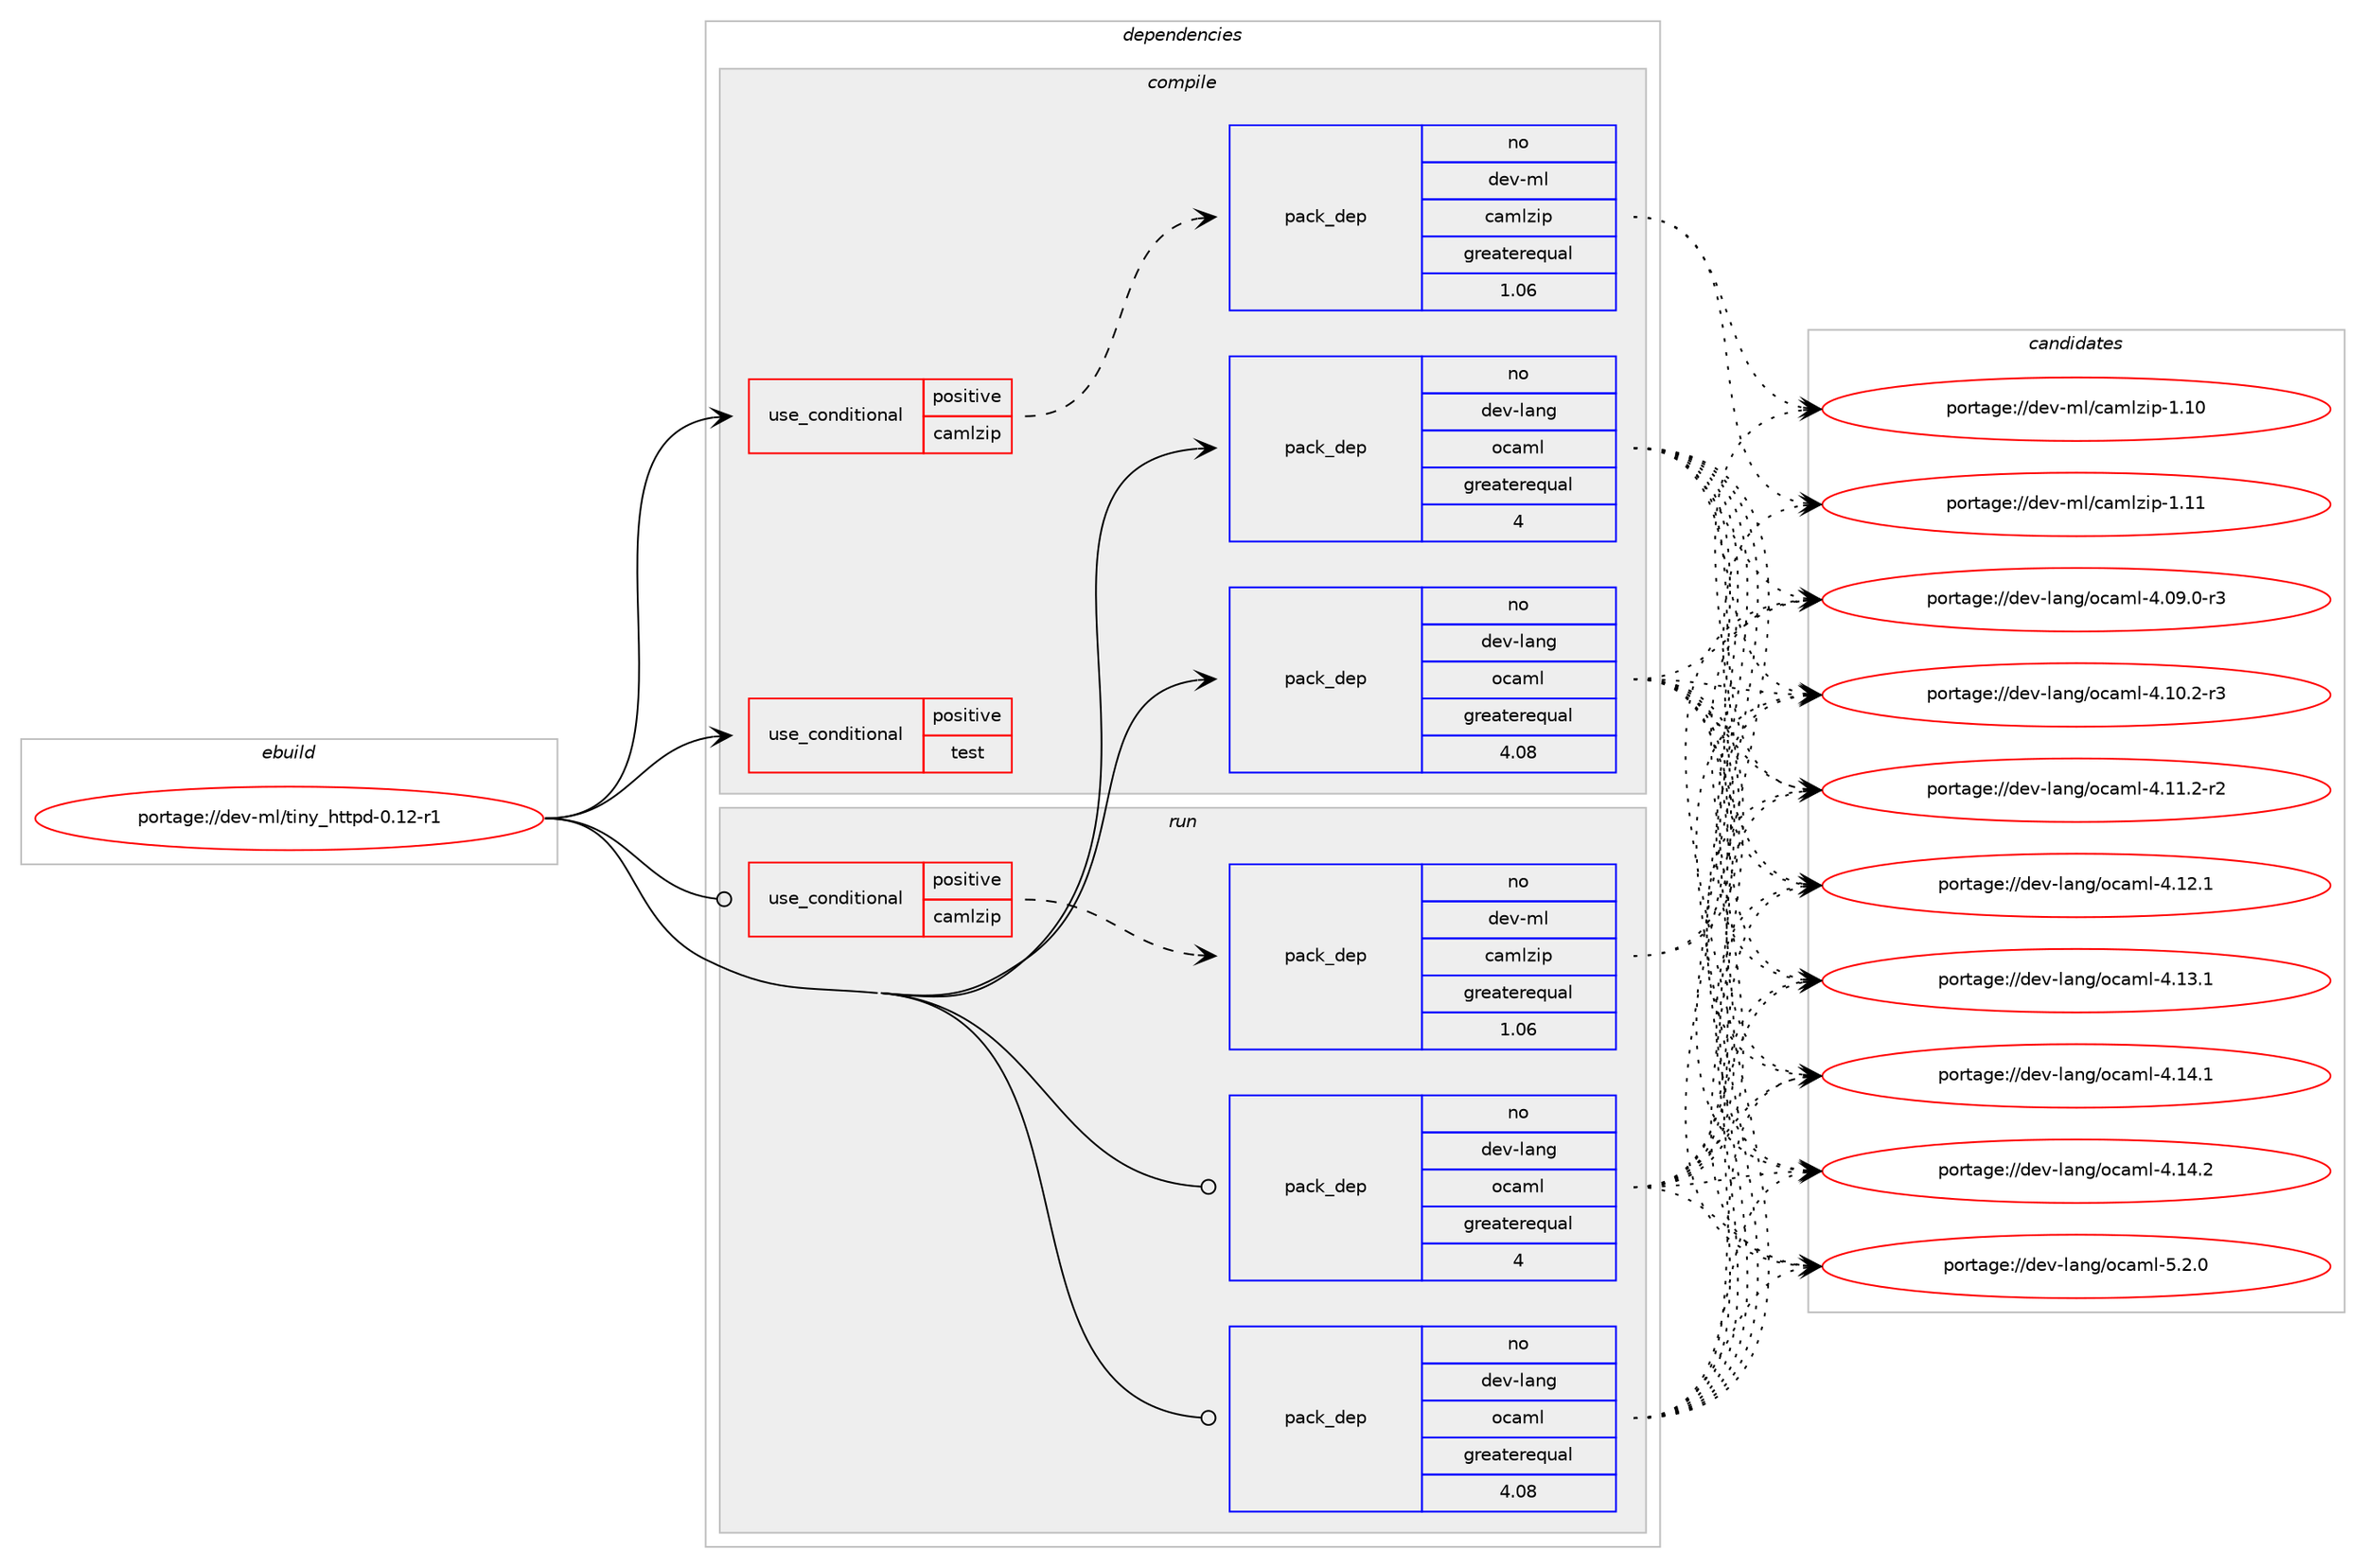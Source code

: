 digraph prolog {

# *************
# Graph options
# *************

newrank=true;
concentrate=true;
compound=true;
graph [rankdir=LR,fontname=Helvetica,fontsize=10,ranksep=1.5];#, ranksep=2.5, nodesep=0.2];
edge  [arrowhead=vee];
node  [fontname=Helvetica,fontsize=10];

# **********
# The ebuild
# **********

subgraph cluster_leftcol {
color=gray;
rank=same;
label=<<i>ebuild</i>>;
id [label="portage://dev-ml/tiny_httpd-0.12-r1", color=red, width=4, href="../dev-ml/tiny_httpd-0.12-r1.svg"];
}

# ****************
# The dependencies
# ****************

subgraph cluster_midcol {
color=gray;
label=<<i>dependencies</i>>;
subgraph cluster_compile {
fillcolor="#eeeeee";
style=filled;
label=<<i>compile</i>>;
subgraph cond28874 {
dependency62781 [label=<<TABLE BORDER="0" CELLBORDER="1" CELLSPACING="0" CELLPADDING="4"><TR><TD ROWSPAN="3" CELLPADDING="10">use_conditional</TD></TR><TR><TD>positive</TD></TR><TR><TD>camlzip</TD></TR></TABLE>>, shape=none, color=red];
subgraph pack32741 {
dependency62782 [label=<<TABLE BORDER="0" CELLBORDER="1" CELLSPACING="0" CELLPADDING="4" WIDTH="220"><TR><TD ROWSPAN="6" CELLPADDING="30">pack_dep</TD></TR><TR><TD WIDTH="110">no</TD></TR><TR><TD>dev-ml</TD></TR><TR><TD>camlzip</TD></TR><TR><TD>greaterequal</TD></TR><TR><TD>1.06</TD></TR></TABLE>>, shape=none, color=blue];
}
dependency62781:e -> dependency62782:w [weight=20,style="dashed",arrowhead="vee"];
}
id:e -> dependency62781:w [weight=20,style="solid",arrowhead="vee"];
subgraph cond28875 {
dependency62783 [label=<<TABLE BORDER="0" CELLBORDER="1" CELLSPACING="0" CELLPADDING="4"><TR><TD ROWSPAN="3" CELLPADDING="10">use_conditional</TD></TR><TR><TD>positive</TD></TR><TR><TD>test</TD></TR></TABLE>>, shape=none, color=red];
# *** BEGIN UNKNOWN DEPENDENCY TYPE (TODO) ***
# dependency62783 -> package_dependency(portage://dev-ml/tiny_httpd-0.12-r1,install,no,dev-ml,qtest,none,[,,],[],[])
# *** END UNKNOWN DEPENDENCY TYPE (TODO) ***

# *** BEGIN UNKNOWN DEPENDENCY TYPE (TODO) ***
# dependency62783 -> package_dependency(portage://dev-ml/tiny_httpd-0.12-r1,install,no,dev-ml,ounit2,none,[,,],[],[])
# *** END UNKNOWN DEPENDENCY TYPE (TODO) ***

# *** BEGIN UNKNOWN DEPENDENCY TYPE (TODO) ***
# dependency62783 -> package_dependency(portage://dev-ml/tiny_httpd-0.12-r1,install,no,dev-ml,ptime,none,[,,],[],[])
# *** END UNKNOWN DEPENDENCY TYPE (TODO) ***

# *** BEGIN UNKNOWN DEPENDENCY TYPE (TODO) ***
# dependency62783 -> package_dependency(portage://dev-ml/tiny_httpd-0.12-r1,install,no,dev-ml,qcheck,none,[,,],[],[])
# *** END UNKNOWN DEPENDENCY TYPE (TODO) ***

# *** BEGIN UNKNOWN DEPENDENCY TYPE (TODO) ***
# dependency62783 -> package_dependency(portage://dev-ml/tiny_httpd-0.12-r1,install,no,net-misc,curl,none,[,,],[],[])
# *** END UNKNOWN DEPENDENCY TYPE (TODO) ***

}
id:e -> dependency62783:w [weight=20,style="solid",arrowhead="vee"];
subgraph pack32742 {
dependency62784 [label=<<TABLE BORDER="0" CELLBORDER="1" CELLSPACING="0" CELLPADDING="4" WIDTH="220"><TR><TD ROWSPAN="6" CELLPADDING="30">pack_dep</TD></TR><TR><TD WIDTH="110">no</TD></TR><TR><TD>dev-lang</TD></TR><TR><TD>ocaml</TD></TR><TR><TD>greaterequal</TD></TR><TR><TD>4</TD></TR></TABLE>>, shape=none, color=blue];
}
id:e -> dependency62784:w [weight=20,style="solid",arrowhead="vee"];
subgraph pack32743 {
dependency62785 [label=<<TABLE BORDER="0" CELLBORDER="1" CELLSPACING="0" CELLPADDING="4" WIDTH="220"><TR><TD ROWSPAN="6" CELLPADDING="30">pack_dep</TD></TR><TR><TD WIDTH="110">no</TD></TR><TR><TD>dev-lang</TD></TR><TR><TD>ocaml</TD></TR><TR><TD>greaterequal</TD></TR><TR><TD>4.08</TD></TR></TABLE>>, shape=none, color=blue];
}
id:e -> dependency62785:w [weight=20,style="solid",arrowhead="vee"];
# *** BEGIN UNKNOWN DEPENDENCY TYPE (TODO) ***
# id -> package_dependency(portage://dev-ml/tiny_httpd-0.12-r1,install,no,dev-ml,dune,none,[,,],any_same_slot,[])
# *** END UNKNOWN DEPENDENCY TYPE (TODO) ***

# *** BEGIN UNKNOWN DEPENDENCY TYPE (TODO) ***
# id -> package_dependency(portage://dev-ml/tiny_httpd-0.12-r1,install,no,dev-ml,result,none,[,,],any_same_slot,[])
# *** END UNKNOWN DEPENDENCY TYPE (TODO) ***

}
subgraph cluster_compileandrun {
fillcolor="#eeeeee";
style=filled;
label=<<i>compile and run</i>>;
}
subgraph cluster_run {
fillcolor="#eeeeee";
style=filled;
label=<<i>run</i>>;
subgraph cond28876 {
dependency62786 [label=<<TABLE BORDER="0" CELLBORDER="1" CELLSPACING="0" CELLPADDING="4"><TR><TD ROWSPAN="3" CELLPADDING="10">use_conditional</TD></TR><TR><TD>positive</TD></TR><TR><TD>camlzip</TD></TR></TABLE>>, shape=none, color=red];
subgraph pack32744 {
dependency62787 [label=<<TABLE BORDER="0" CELLBORDER="1" CELLSPACING="0" CELLPADDING="4" WIDTH="220"><TR><TD ROWSPAN="6" CELLPADDING="30">pack_dep</TD></TR><TR><TD WIDTH="110">no</TD></TR><TR><TD>dev-ml</TD></TR><TR><TD>camlzip</TD></TR><TR><TD>greaterequal</TD></TR><TR><TD>1.06</TD></TR></TABLE>>, shape=none, color=blue];
}
dependency62786:e -> dependency62787:w [weight=20,style="dashed",arrowhead="vee"];
}
id:e -> dependency62786:w [weight=20,style="solid",arrowhead="odot"];
subgraph pack32745 {
dependency62788 [label=<<TABLE BORDER="0" CELLBORDER="1" CELLSPACING="0" CELLPADDING="4" WIDTH="220"><TR><TD ROWSPAN="6" CELLPADDING="30">pack_dep</TD></TR><TR><TD WIDTH="110">no</TD></TR><TR><TD>dev-lang</TD></TR><TR><TD>ocaml</TD></TR><TR><TD>greaterequal</TD></TR><TR><TD>4</TD></TR></TABLE>>, shape=none, color=blue];
}
id:e -> dependency62788:w [weight=20,style="solid",arrowhead="odot"];
subgraph pack32746 {
dependency62789 [label=<<TABLE BORDER="0" CELLBORDER="1" CELLSPACING="0" CELLPADDING="4" WIDTH="220"><TR><TD ROWSPAN="6" CELLPADDING="30">pack_dep</TD></TR><TR><TD WIDTH="110">no</TD></TR><TR><TD>dev-lang</TD></TR><TR><TD>ocaml</TD></TR><TR><TD>greaterequal</TD></TR><TR><TD>4.08</TD></TR></TABLE>>, shape=none, color=blue];
}
id:e -> dependency62789:w [weight=20,style="solid",arrowhead="odot"];
# *** BEGIN UNKNOWN DEPENDENCY TYPE (TODO) ***
# id -> package_dependency(portage://dev-ml/tiny_httpd-0.12-r1,run,no,dev-ml,dune,none,[,,],any_same_slot,[])
# *** END UNKNOWN DEPENDENCY TYPE (TODO) ***

# *** BEGIN UNKNOWN DEPENDENCY TYPE (TODO) ***
# id -> package_dependency(portage://dev-ml/tiny_httpd-0.12-r1,run,no,dev-ml,result,none,[,,],any_same_slot,[])
# *** END UNKNOWN DEPENDENCY TYPE (TODO) ***

}
}

# **************
# The candidates
# **************

subgraph cluster_choices {
rank=same;
color=gray;
label=<<i>candidates</i>>;

subgraph choice32741 {
color=black;
nodesep=1;
choice100101118451091084799971091081221051124549464948 [label="portage://dev-ml/camlzip-1.10", color=red, width=4,href="../dev-ml/camlzip-1.10.svg"];
choice100101118451091084799971091081221051124549464949 [label="portage://dev-ml/camlzip-1.11", color=red, width=4,href="../dev-ml/camlzip-1.11.svg"];
dependency62782:e -> choice100101118451091084799971091081221051124549464948:w [style=dotted,weight="100"];
dependency62782:e -> choice100101118451091084799971091081221051124549464949:w [style=dotted,weight="100"];
}
subgraph choice32742 {
color=black;
nodesep=1;
choice1001011184510897110103471119997109108455246485746484511451 [label="portage://dev-lang/ocaml-4.09.0-r3", color=red, width=4,href="../dev-lang/ocaml-4.09.0-r3.svg"];
choice1001011184510897110103471119997109108455246494846504511451 [label="portage://dev-lang/ocaml-4.10.2-r3", color=red, width=4,href="../dev-lang/ocaml-4.10.2-r3.svg"];
choice1001011184510897110103471119997109108455246494946504511450 [label="portage://dev-lang/ocaml-4.11.2-r2", color=red, width=4,href="../dev-lang/ocaml-4.11.2-r2.svg"];
choice100101118451089711010347111999710910845524649504649 [label="portage://dev-lang/ocaml-4.12.1", color=red, width=4,href="../dev-lang/ocaml-4.12.1.svg"];
choice100101118451089711010347111999710910845524649514649 [label="portage://dev-lang/ocaml-4.13.1", color=red, width=4,href="../dev-lang/ocaml-4.13.1.svg"];
choice100101118451089711010347111999710910845524649524649 [label="portage://dev-lang/ocaml-4.14.1", color=red, width=4,href="../dev-lang/ocaml-4.14.1.svg"];
choice100101118451089711010347111999710910845524649524650 [label="portage://dev-lang/ocaml-4.14.2", color=red, width=4,href="../dev-lang/ocaml-4.14.2.svg"];
choice1001011184510897110103471119997109108455346504648 [label="portage://dev-lang/ocaml-5.2.0", color=red, width=4,href="../dev-lang/ocaml-5.2.0.svg"];
dependency62784:e -> choice1001011184510897110103471119997109108455246485746484511451:w [style=dotted,weight="100"];
dependency62784:e -> choice1001011184510897110103471119997109108455246494846504511451:w [style=dotted,weight="100"];
dependency62784:e -> choice1001011184510897110103471119997109108455246494946504511450:w [style=dotted,weight="100"];
dependency62784:e -> choice100101118451089711010347111999710910845524649504649:w [style=dotted,weight="100"];
dependency62784:e -> choice100101118451089711010347111999710910845524649514649:w [style=dotted,weight="100"];
dependency62784:e -> choice100101118451089711010347111999710910845524649524649:w [style=dotted,weight="100"];
dependency62784:e -> choice100101118451089711010347111999710910845524649524650:w [style=dotted,weight="100"];
dependency62784:e -> choice1001011184510897110103471119997109108455346504648:w [style=dotted,weight="100"];
}
subgraph choice32743 {
color=black;
nodesep=1;
choice1001011184510897110103471119997109108455246485746484511451 [label="portage://dev-lang/ocaml-4.09.0-r3", color=red, width=4,href="../dev-lang/ocaml-4.09.0-r3.svg"];
choice1001011184510897110103471119997109108455246494846504511451 [label="portage://dev-lang/ocaml-4.10.2-r3", color=red, width=4,href="../dev-lang/ocaml-4.10.2-r3.svg"];
choice1001011184510897110103471119997109108455246494946504511450 [label="portage://dev-lang/ocaml-4.11.2-r2", color=red, width=4,href="../dev-lang/ocaml-4.11.2-r2.svg"];
choice100101118451089711010347111999710910845524649504649 [label="portage://dev-lang/ocaml-4.12.1", color=red, width=4,href="../dev-lang/ocaml-4.12.1.svg"];
choice100101118451089711010347111999710910845524649514649 [label="portage://dev-lang/ocaml-4.13.1", color=red, width=4,href="../dev-lang/ocaml-4.13.1.svg"];
choice100101118451089711010347111999710910845524649524649 [label="portage://dev-lang/ocaml-4.14.1", color=red, width=4,href="../dev-lang/ocaml-4.14.1.svg"];
choice100101118451089711010347111999710910845524649524650 [label="portage://dev-lang/ocaml-4.14.2", color=red, width=4,href="../dev-lang/ocaml-4.14.2.svg"];
choice1001011184510897110103471119997109108455346504648 [label="portage://dev-lang/ocaml-5.2.0", color=red, width=4,href="../dev-lang/ocaml-5.2.0.svg"];
dependency62785:e -> choice1001011184510897110103471119997109108455246485746484511451:w [style=dotted,weight="100"];
dependency62785:e -> choice1001011184510897110103471119997109108455246494846504511451:w [style=dotted,weight="100"];
dependency62785:e -> choice1001011184510897110103471119997109108455246494946504511450:w [style=dotted,weight="100"];
dependency62785:e -> choice100101118451089711010347111999710910845524649504649:w [style=dotted,weight="100"];
dependency62785:e -> choice100101118451089711010347111999710910845524649514649:w [style=dotted,weight="100"];
dependency62785:e -> choice100101118451089711010347111999710910845524649524649:w [style=dotted,weight="100"];
dependency62785:e -> choice100101118451089711010347111999710910845524649524650:w [style=dotted,weight="100"];
dependency62785:e -> choice1001011184510897110103471119997109108455346504648:w [style=dotted,weight="100"];
}
subgraph choice32744 {
color=black;
nodesep=1;
choice100101118451091084799971091081221051124549464948 [label="portage://dev-ml/camlzip-1.10", color=red, width=4,href="../dev-ml/camlzip-1.10.svg"];
choice100101118451091084799971091081221051124549464949 [label="portage://dev-ml/camlzip-1.11", color=red, width=4,href="../dev-ml/camlzip-1.11.svg"];
dependency62787:e -> choice100101118451091084799971091081221051124549464948:w [style=dotted,weight="100"];
dependency62787:e -> choice100101118451091084799971091081221051124549464949:w [style=dotted,weight="100"];
}
subgraph choice32745 {
color=black;
nodesep=1;
choice1001011184510897110103471119997109108455246485746484511451 [label="portage://dev-lang/ocaml-4.09.0-r3", color=red, width=4,href="../dev-lang/ocaml-4.09.0-r3.svg"];
choice1001011184510897110103471119997109108455246494846504511451 [label="portage://dev-lang/ocaml-4.10.2-r3", color=red, width=4,href="../dev-lang/ocaml-4.10.2-r3.svg"];
choice1001011184510897110103471119997109108455246494946504511450 [label="portage://dev-lang/ocaml-4.11.2-r2", color=red, width=4,href="../dev-lang/ocaml-4.11.2-r2.svg"];
choice100101118451089711010347111999710910845524649504649 [label="portage://dev-lang/ocaml-4.12.1", color=red, width=4,href="../dev-lang/ocaml-4.12.1.svg"];
choice100101118451089711010347111999710910845524649514649 [label="portage://dev-lang/ocaml-4.13.1", color=red, width=4,href="../dev-lang/ocaml-4.13.1.svg"];
choice100101118451089711010347111999710910845524649524649 [label="portage://dev-lang/ocaml-4.14.1", color=red, width=4,href="../dev-lang/ocaml-4.14.1.svg"];
choice100101118451089711010347111999710910845524649524650 [label="portage://dev-lang/ocaml-4.14.2", color=red, width=4,href="../dev-lang/ocaml-4.14.2.svg"];
choice1001011184510897110103471119997109108455346504648 [label="portage://dev-lang/ocaml-5.2.0", color=red, width=4,href="../dev-lang/ocaml-5.2.0.svg"];
dependency62788:e -> choice1001011184510897110103471119997109108455246485746484511451:w [style=dotted,weight="100"];
dependency62788:e -> choice1001011184510897110103471119997109108455246494846504511451:w [style=dotted,weight="100"];
dependency62788:e -> choice1001011184510897110103471119997109108455246494946504511450:w [style=dotted,weight="100"];
dependency62788:e -> choice100101118451089711010347111999710910845524649504649:w [style=dotted,weight="100"];
dependency62788:e -> choice100101118451089711010347111999710910845524649514649:w [style=dotted,weight="100"];
dependency62788:e -> choice100101118451089711010347111999710910845524649524649:w [style=dotted,weight="100"];
dependency62788:e -> choice100101118451089711010347111999710910845524649524650:w [style=dotted,weight="100"];
dependency62788:e -> choice1001011184510897110103471119997109108455346504648:w [style=dotted,weight="100"];
}
subgraph choice32746 {
color=black;
nodesep=1;
choice1001011184510897110103471119997109108455246485746484511451 [label="portage://dev-lang/ocaml-4.09.0-r3", color=red, width=4,href="../dev-lang/ocaml-4.09.0-r3.svg"];
choice1001011184510897110103471119997109108455246494846504511451 [label="portage://dev-lang/ocaml-4.10.2-r3", color=red, width=4,href="../dev-lang/ocaml-4.10.2-r3.svg"];
choice1001011184510897110103471119997109108455246494946504511450 [label="portage://dev-lang/ocaml-4.11.2-r2", color=red, width=4,href="../dev-lang/ocaml-4.11.2-r2.svg"];
choice100101118451089711010347111999710910845524649504649 [label="portage://dev-lang/ocaml-4.12.1", color=red, width=4,href="../dev-lang/ocaml-4.12.1.svg"];
choice100101118451089711010347111999710910845524649514649 [label="portage://dev-lang/ocaml-4.13.1", color=red, width=4,href="../dev-lang/ocaml-4.13.1.svg"];
choice100101118451089711010347111999710910845524649524649 [label="portage://dev-lang/ocaml-4.14.1", color=red, width=4,href="../dev-lang/ocaml-4.14.1.svg"];
choice100101118451089711010347111999710910845524649524650 [label="portage://dev-lang/ocaml-4.14.2", color=red, width=4,href="../dev-lang/ocaml-4.14.2.svg"];
choice1001011184510897110103471119997109108455346504648 [label="portage://dev-lang/ocaml-5.2.0", color=red, width=4,href="../dev-lang/ocaml-5.2.0.svg"];
dependency62789:e -> choice1001011184510897110103471119997109108455246485746484511451:w [style=dotted,weight="100"];
dependency62789:e -> choice1001011184510897110103471119997109108455246494846504511451:w [style=dotted,weight="100"];
dependency62789:e -> choice1001011184510897110103471119997109108455246494946504511450:w [style=dotted,weight="100"];
dependency62789:e -> choice100101118451089711010347111999710910845524649504649:w [style=dotted,weight="100"];
dependency62789:e -> choice100101118451089711010347111999710910845524649514649:w [style=dotted,weight="100"];
dependency62789:e -> choice100101118451089711010347111999710910845524649524649:w [style=dotted,weight="100"];
dependency62789:e -> choice100101118451089711010347111999710910845524649524650:w [style=dotted,weight="100"];
dependency62789:e -> choice1001011184510897110103471119997109108455346504648:w [style=dotted,weight="100"];
}
}

}
